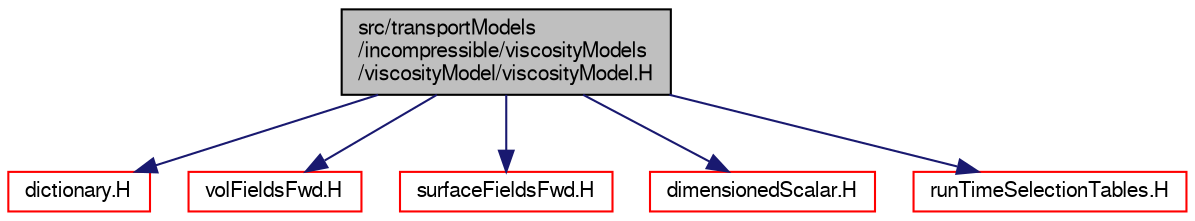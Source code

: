 digraph "src/transportModels/incompressible/viscosityModels/viscosityModel/viscosityModel.H"
{
  bgcolor="transparent";
  edge [fontname="FreeSans",fontsize="10",labelfontname="FreeSans",labelfontsize="10"];
  node [fontname="FreeSans",fontsize="10",shape=record];
  Node0 [label="src/transportModels\l/incompressible/viscosityModels\l/viscosityModel/viscosityModel.H",height=0.2,width=0.4,color="black", fillcolor="grey75", style="filled", fontcolor="black"];
  Node0 -> Node1 [color="midnightblue",fontsize="10",style="solid",fontname="FreeSans"];
  Node1 [label="dictionary.H",height=0.2,width=0.4,color="red",URL="$a08804.html"];
  Node0 -> Node72 [color="midnightblue",fontsize="10",style="solid",fontname="FreeSans"];
  Node72 [label="volFieldsFwd.H",height=0.2,width=0.4,color="red",URL="$a02753.html"];
  Node0 -> Node93 [color="midnightblue",fontsize="10",style="solid",fontname="FreeSans"];
  Node93 [label="surfaceFieldsFwd.H",height=0.2,width=0.4,color="red",URL="$a02738.html"];
  Node0 -> Node94 [color="midnightblue",fontsize="10",style="solid",fontname="FreeSans"];
  Node94 [label="dimensionedScalar.H",height=0.2,width=0.4,color="red",URL="$a09347.html"];
  Node0 -> Node59 [color="midnightblue",fontsize="10",style="solid",fontname="FreeSans"];
  Node59 [label="runTimeSelectionTables.H",height=0.2,width=0.4,color="red",URL="$a09266.html",tooltip="Macros to ease declaration of run-time selection tables. "];
}

